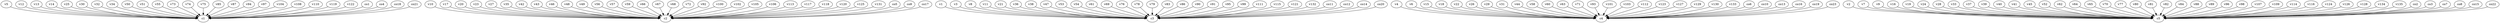 strict digraph  {
c1;
c2;
c3;
c4;
c5;
v1;
v2;
v3;
v4;
v5;
v6;
v7;
v8;
v9;
v10;
v11;
v12;
v13;
v14;
v15;
v16;
v17;
v18;
v19;
v20;
v21;
v22;
v23;
v24;
v25;
v26;
v27;
v28;
v29;
v30;
v31;
v32;
v33;
v34;
v35;
v36;
v37;
v38;
v39;
v40;
v41;
v42;
v43;
v44;
v45;
v46;
v47;
v48;
v49;
v50;
v51;
v52;
v53;
v54;
v55;
v56;
v57;
v58;
v59;
v60;
v61;
v62;
v63;
v64;
v65;
v66;
v67;
v68;
v69;
v70;
v71;
v72;
v73;
v74;
v75;
v76;
v77;
v78;
v79;
v80;
v81;
v82;
v83;
v84;
v85;
v86;
v87;
v88;
v89;
v90;
v91;
v92;
v93;
v94;
v95;
v96;
v97;
v98;
v99;
v100;
v101;
v102;
v103;
v104;
v105;
v106;
v107;
v108;
v109;
v110;
v111;
v112;
v113;
v114;
v115;
v116;
v117;
v118;
v119;
v120;
v121;
v122;
v123;
v124;
v125;
v126;
v127;
v128;
v129;
v130;
v131;
v132;
v133;
v134;
v135;
co1;
co2;
co3;
co4;
co5;
co6;
co7;
co8;
co9;
co10;
co11;
co12;
co13;
co14;
co15;
co16;
co17;
co18;
co19;
co20;
co21;
co22;
co23;
v1 -> c3  [weight=1];
v2 -> c5  [weight=1];
v3 -> c3  [weight=1];
v4 -> c4  [weight=1];
v5 -> c1  [weight=1];
v6 -> c4  [weight=1];
v7 -> c5  [weight=1];
v8 -> c3  [weight=1];
v9 -> c5  [weight=1];
v10 -> c2  [weight=1];
v11 -> c3  [weight=1];
v12 -> c1  [weight=1];
v13 -> c1  [weight=1];
v14 -> c1  [weight=1];
v15 -> c4  [weight=1];
v16 -> c5  [weight=1];
v17 -> c2  [weight=1];
v18 -> c4  [weight=1];
v19 -> c5  [weight=1];
v20 -> c2  [weight=1];
v21 -> c3  [weight=1];
v22 -> c4  [weight=1];
v23 -> c2  [weight=1];
v24 -> c5  [weight=1];
v25 -> c1  [weight=1];
v26 -> c4  [weight=1];
v27 -> c2  [weight=1];
v28 -> c5  [weight=1];
v29 -> c4  [weight=1];
v30 -> c1  [weight=1];
v31 -> c4  [weight=1];
v32 -> c1  [weight=1];
v33 -> c5  [weight=1];
v34 -> c1  [weight=1];
v35 -> c2  [weight=1];
v36 -> c3  [weight=1];
v37 -> c5  [weight=1];
v38 -> c3  [weight=1];
v39 -> c5  [weight=1];
v40 -> c5  [weight=1];
v41 -> c5  [weight=1];
v42 -> c2  [weight=1];
v43 -> c2  [weight=1];
v44 -> c4  [weight=1];
v45 -> c5  [weight=1];
v46 -> c2  [weight=1];
v47 -> c3  [weight=1];
v48 -> c2  [weight=1];
v49 -> c2  [weight=1];
v50 -> c1  [weight=1];
v51 -> c1  [weight=1];
v52 -> c5  [weight=1];
v53 -> c3  [weight=1];
v54 -> c3  [weight=1];
v55 -> c1  [weight=1];
v56 -> c2  [weight=1];
v57 -> c2  [weight=1];
v58 -> c4  [weight=1];
v59 -> c2  [weight=1];
v60 -> c4  [weight=1];
v61 -> c3  [weight=1];
v62 -> c5  [weight=1];
v63 -> c4  [weight=1];
v64 -> c5  [weight=1];
v65 -> c5  [weight=1];
v66 -> c2  [weight=1];
v67 -> c2  [weight=1];
v68 -> c2  [weight=1];
v69 -> c3  [weight=1];
v70 -> c5  [weight=1];
v71 -> c4  [weight=1];
v72 -> c2  [weight=1];
v73 -> c1  [weight=1];
v74 -> c1  [weight=1];
v75 -> c1  [weight=1];
v76 -> c3  [weight=1];
v77 -> c5  [weight=1];
v78 -> c3  [weight=1];
v79 -> c3  [weight=1];
v80 -> c5  [weight=1];
v81 -> c5  [weight=1];
v82 -> c5  [weight=1];
v83 -> c3  [weight=1];
v84 -> c5  [weight=1];
v85 -> c1  [weight=1];
v86 -> c3  [weight=1];
v87 -> c1  [weight=1];
v88 -> c5  [weight=1];
v89 -> c5  [weight=1];
v90 -> c3  [weight=1];
v91 -> c3  [weight=1];
v92 -> c2  [weight=1];
v93 -> c4  [weight=1];
v94 -> c1  [weight=1];
v95 -> c3  [weight=1];
v96 -> c5  [weight=1];
v97 -> c1  [weight=1];
v98 -> c5  [weight=1];
v99 -> c3  [weight=1];
v100 -> c2  [weight=1];
v101 -> c4  [weight=1];
v102 -> c2  [weight=1];
v103 -> c4  [weight=1];
v104 -> c1  [weight=1];
v105 -> c2  [weight=1];
v106 -> c2  [weight=1];
v107 -> c5  [weight=1];
v108 -> c1  [weight=1];
v109 -> c5  [weight=1];
v110 -> c1  [weight=1];
v111 -> c3  [weight=1];
v112 -> c4  [weight=1];
v113 -> c2  [weight=1];
v114 -> c5  [weight=1];
v115 -> c3  [weight=1];
v116 -> c5  [weight=1];
v117 -> c2  [weight=1];
v118 -> c2  [weight=1];
v119 -> c1  [weight=1];
v120 -> c2  [weight=1];
v121 -> c3  [weight=1];
v122 -> c1  [weight=1];
v123 -> c4  [weight=1];
v124 -> c5  [weight=1];
v125 -> c2  [weight=1];
v126 -> c5  [weight=1];
v127 -> c4  [weight=1];
v128 -> c5  [weight=1];
v129 -> c4  [weight=1];
v130 -> c4  [weight=1];
v131 -> c2  [weight=1];
v132 -> c3  [weight=1];
v133 -> c4  [weight=1];
v134 -> c5  [weight=1];
v135 -> c5  [weight=1];
co1 -> c1  [weight=1];
co2 -> c5  [weight=1];
co3 -> c5  [weight=1];
co4 -> c1  [weight=1];
co5 -> c2  [weight=1];
co6 -> c4  [weight=1];
co7 -> c5  [weight=1];
co8 -> c5  [weight=1];
co9 -> c2  [weight=1];
co10 -> c4  [weight=1];
co11 -> c3  [weight=1];
co12 -> c3  [weight=1];
co13 -> c4  [weight=1];
co14 -> c3  [weight=1];
co15 -> c5  [weight=1];
co16 -> c4  [weight=1];
co17 -> c2  [weight=1];
co18 -> c1  [weight=1];
co19 -> c4  [weight=1];
co20 -> c3  [weight=1];
co21 -> c1  [weight=1];
co22 -> c5  [weight=1];
co23 -> c4  [weight=1];
}

